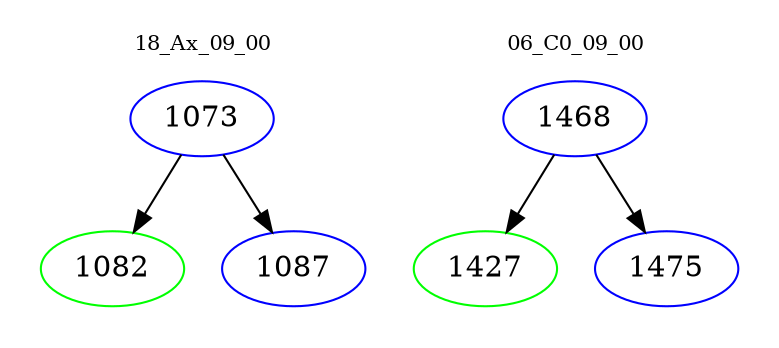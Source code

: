 digraph{
subgraph cluster_0 {
color = white
label = "18_Ax_09_00";
fontsize=10;
T0_1073 [label="1073", color="blue"]
T0_1073 -> T0_1082 [color="black"]
T0_1082 [label="1082", color="green"]
T0_1073 -> T0_1087 [color="black"]
T0_1087 [label="1087", color="blue"]
}
subgraph cluster_1 {
color = white
label = "06_C0_09_00";
fontsize=10;
T1_1468 [label="1468", color="blue"]
T1_1468 -> T1_1427 [color="black"]
T1_1427 [label="1427", color="green"]
T1_1468 -> T1_1475 [color="black"]
T1_1475 [label="1475", color="blue"]
}
}
